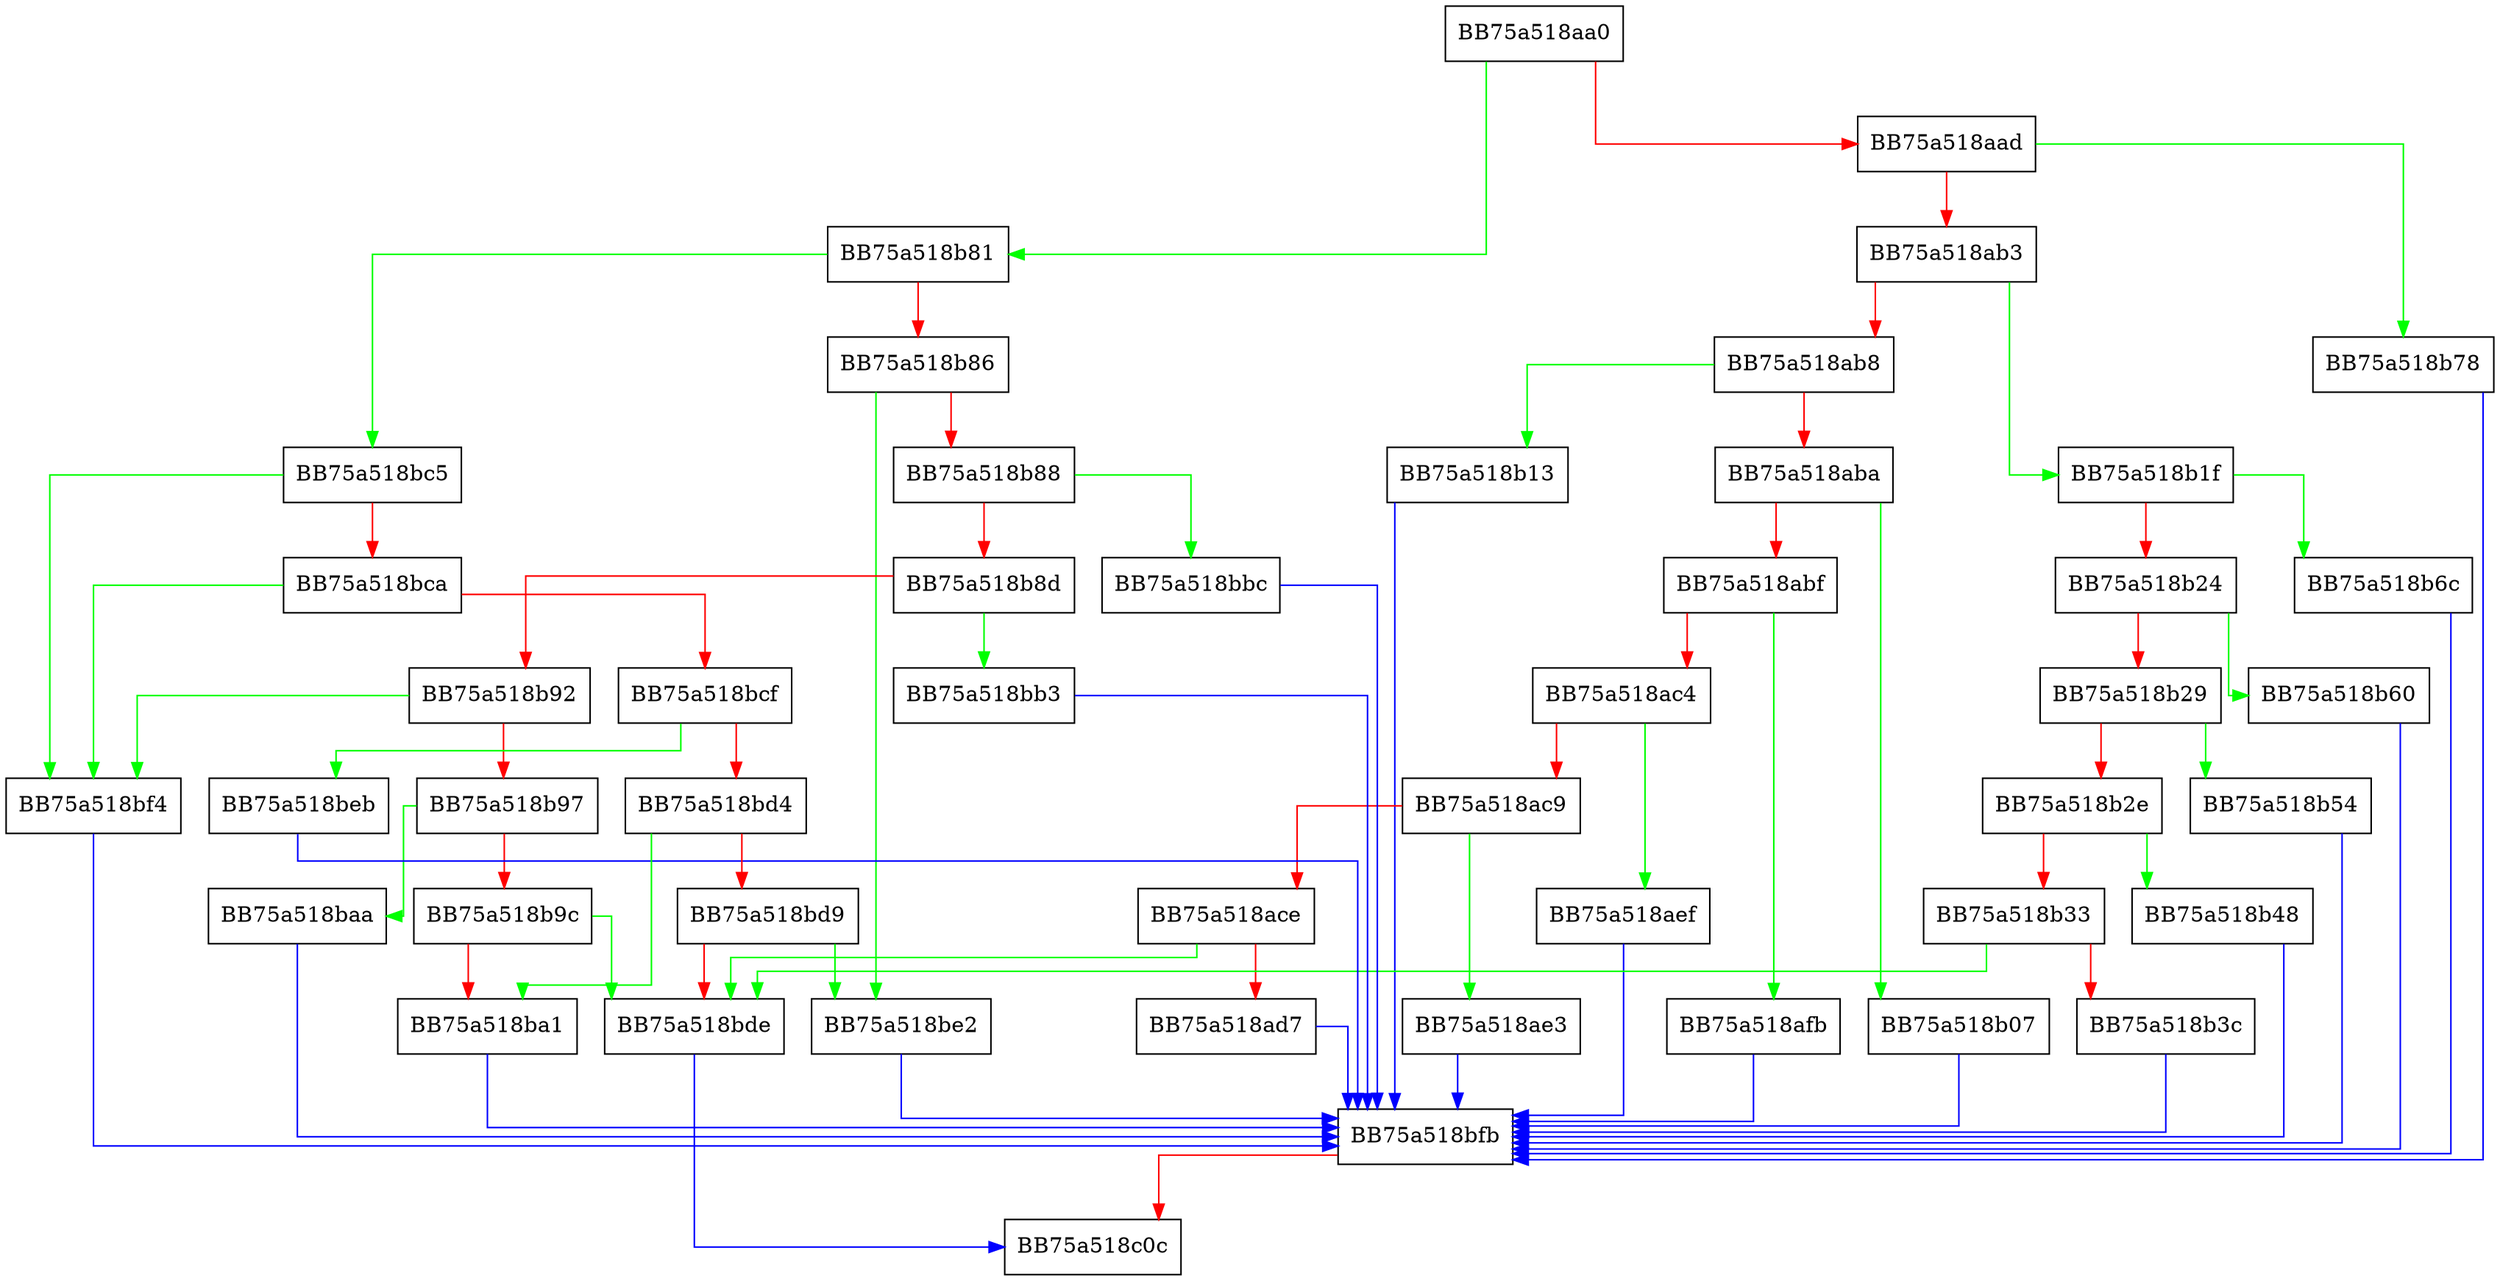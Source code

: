 digraph BasicTypeToTypeDef {
  node [shape="box"];
  graph [splines=ortho];
  BB75a518aa0 -> BB75a518b81 [color="green"];
  BB75a518aa0 -> BB75a518aad [color="red"];
  BB75a518aad -> BB75a518b78 [color="green"];
  BB75a518aad -> BB75a518ab3 [color="red"];
  BB75a518ab3 -> BB75a518b1f [color="green"];
  BB75a518ab3 -> BB75a518ab8 [color="red"];
  BB75a518ab8 -> BB75a518b13 [color="green"];
  BB75a518ab8 -> BB75a518aba [color="red"];
  BB75a518aba -> BB75a518b07 [color="green"];
  BB75a518aba -> BB75a518abf [color="red"];
  BB75a518abf -> BB75a518afb [color="green"];
  BB75a518abf -> BB75a518ac4 [color="red"];
  BB75a518ac4 -> BB75a518aef [color="green"];
  BB75a518ac4 -> BB75a518ac9 [color="red"];
  BB75a518ac9 -> BB75a518ae3 [color="green"];
  BB75a518ac9 -> BB75a518ace [color="red"];
  BB75a518ace -> BB75a518bde [color="green"];
  BB75a518ace -> BB75a518ad7 [color="red"];
  BB75a518ad7 -> BB75a518bfb [color="blue"];
  BB75a518ae3 -> BB75a518bfb [color="blue"];
  BB75a518aef -> BB75a518bfb [color="blue"];
  BB75a518afb -> BB75a518bfb [color="blue"];
  BB75a518b07 -> BB75a518bfb [color="blue"];
  BB75a518b13 -> BB75a518bfb [color="blue"];
  BB75a518b1f -> BB75a518b6c [color="green"];
  BB75a518b1f -> BB75a518b24 [color="red"];
  BB75a518b24 -> BB75a518b60 [color="green"];
  BB75a518b24 -> BB75a518b29 [color="red"];
  BB75a518b29 -> BB75a518b54 [color="green"];
  BB75a518b29 -> BB75a518b2e [color="red"];
  BB75a518b2e -> BB75a518b48 [color="green"];
  BB75a518b2e -> BB75a518b33 [color="red"];
  BB75a518b33 -> BB75a518bde [color="green"];
  BB75a518b33 -> BB75a518b3c [color="red"];
  BB75a518b3c -> BB75a518bfb [color="blue"];
  BB75a518b48 -> BB75a518bfb [color="blue"];
  BB75a518b54 -> BB75a518bfb [color="blue"];
  BB75a518b60 -> BB75a518bfb [color="blue"];
  BB75a518b6c -> BB75a518bfb [color="blue"];
  BB75a518b78 -> BB75a518bfb [color="blue"];
  BB75a518b81 -> BB75a518bc5 [color="green"];
  BB75a518b81 -> BB75a518b86 [color="red"];
  BB75a518b86 -> BB75a518be2 [color="green"];
  BB75a518b86 -> BB75a518b88 [color="red"];
  BB75a518b88 -> BB75a518bbc [color="green"];
  BB75a518b88 -> BB75a518b8d [color="red"];
  BB75a518b8d -> BB75a518bb3 [color="green"];
  BB75a518b8d -> BB75a518b92 [color="red"];
  BB75a518b92 -> BB75a518bf4 [color="green"];
  BB75a518b92 -> BB75a518b97 [color="red"];
  BB75a518b97 -> BB75a518baa [color="green"];
  BB75a518b97 -> BB75a518b9c [color="red"];
  BB75a518b9c -> BB75a518bde [color="green"];
  BB75a518b9c -> BB75a518ba1 [color="red"];
  BB75a518ba1 -> BB75a518bfb [color="blue"];
  BB75a518baa -> BB75a518bfb [color="blue"];
  BB75a518bb3 -> BB75a518bfb [color="blue"];
  BB75a518bbc -> BB75a518bfb [color="blue"];
  BB75a518bc5 -> BB75a518bf4 [color="green"];
  BB75a518bc5 -> BB75a518bca [color="red"];
  BB75a518bca -> BB75a518bf4 [color="green"];
  BB75a518bca -> BB75a518bcf [color="red"];
  BB75a518bcf -> BB75a518beb [color="green"];
  BB75a518bcf -> BB75a518bd4 [color="red"];
  BB75a518bd4 -> BB75a518ba1 [color="green"];
  BB75a518bd4 -> BB75a518bd9 [color="red"];
  BB75a518bd9 -> BB75a518be2 [color="green"];
  BB75a518bd9 -> BB75a518bde [color="red"];
  BB75a518bde -> BB75a518c0c [color="blue"];
  BB75a518be2 -> BB75a518bfb [color="blue"];
  BB75a518beb -> BB75a518bfb [color="blue"];
  BB75a518bf4 -> BB75a518bfb [color="blue"];
  BB75a518bfb -> BB75a518c0c [color="red"];
}